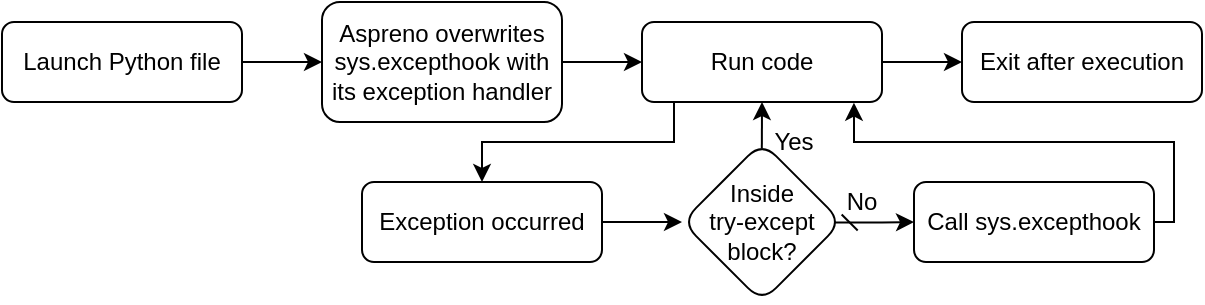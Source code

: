 <mxfile version="22.1.1" type="github" pages="2">
  <diagram id="C5RBs43oDa-KdzZeNtuy" name="Global representation">
    <mxGraphModel dx="819" dy="429" grid="1" gridSize="10" guides="1" tooltips="1" connect="1" arrows="1" fold="1" page="1" pageScale="1" pageWidth="827" pageHeight="1169" math="0" shadow="0">
      <root>
        <mxCell id="WIyWlLk6GJQsqaUBKTNV-0" />
        <mxCell id="WIyWlLk6GJQsqaUBKTNV-1" parent="WIyWlLk6GJQsqaUBKTNV-0" />
        <mxCell id="2v4OP23qexoj3YyM8K59-2" value="" style="edgeStyle=orthogonalEdgeStyle;rounded=0;orthogonalLoop=1;jettySize=auto;html=1;" parent="WIyWlLk6GJQsqaUBKTNV-1" source="2v4OP23qexoj3YyM8K59-0" target="2v4OP23qexoj3YyM8K59-1" edge="1">
          <mxGeometry relative="1" as="geometry" />
        </mxCell>
        <mxCell id="2v4OP23qexoj3YyM8K59-0" value="Launch Python file" style="rounded=1;whiteSpace=wrap;html=1;" parent="WIyWlLk6GJQsqaUBKTNV-1" vertex="1">
          <mxGeometry x="114" y="40" width="120" height="40" as="geometry" />
        </mxCell>
        <mxCell id="2v4OP23qexoj3YyM8K59-4" value="" style="edgeStyle=orthogonalEdgeStyle;rounded=0;orthogonalLoop=1;jettySize=auto;html=1;" parent="WIyWlLk6GJQsqaUBKTNV-1" source="2v4OP23qexoj3YyM8K59-1" target="2v4OP23qexoj3YyM8K59-3" edge="1">
          <mxGeometry relative="1" as="geometry" />
        </mxCell>
        <mxCell id="2v4OP23qexoj3YyM8K59-1" value="Aspreno overwrites sys.excepthook with its exception handler" style="whiteSpace=wrap;html=1;rounded=1;" parent="WIyWlLk6GJQsqaUBKTNV-1" vertex="1">
          <mxGeometry x="274" y="30" width="120" height="60" as="geometry" />
        </mxCell>
        <mxCell id="2v4OP23qexoj3YyM8K59-6" value="" style="edgeStyle=orthogonalEdgeStyle;rounded=0;orthogonalLoop=1;jettySize=auto;html=1;" parent="WIyWlLk6GJQsqaUBKTNV-1" source="2v4OP23qexoj3YyM8K59-3" target="2v4OP23qexoj3YyM8K59-5" edge="1">
          <mxGeometry relative="1" as="geometry" />
        </mxCell>
        <mxCell id="2v4OP23qexoj3YyM8K59-8" value="" style="edgeStyle=orthogonalEdgeStyle;rounded=0;orthogonalLoop=1;jettySize=auto;html=1;" parent="WIyWlLk6GJQsqaUBKTNV-1" source="2v4OP23qexoj3YyM8K59-3" target="2v4OP23qexoj3YyM8K59-7" edge="1">
          <mxGeometry relative="1" as="geometry">
            <Array as="points">
              <mxPoint x="450" y="100" />
              <mxPoint x="354" y="100" />
            </Array>
          </mxGeometry>
        </mxCell>
        <mxCell id="2v4OP23qexoj3YyM8K59-3" value="Run code" style="whiteSpace=wrap;html=1;rounded=1;" parent="WIyWlLk6GJQsqaUBKTNV-1" vertex="1">
          <mxGeometry x="434" y="40" width="120" height="40" as="geometry" />
        </mxCell>
        <mxCell id="2v4OP23qexoj3YyM8K59-5" value="Exit after execution" style="whiteSpace=wrap;html=1;rounded=1;" parent="WIyWlLk6GJQsqaUBKTNV-1" vertex="1">
          <mxGeometry x="594" y="40" width="120" height="40" as="geometry" />
        </mxCell>
        <mxCell id="2v4OP23qexoj3YyM8K59-10" value="" style="edgeStyle=orthogonalEdgeStyle;rounded=0;orthogonalLoop=1;jettySize=auto;html=1;" parent="WIyWlLk6GJQsqaUBKTNV-1" source="2v4OP23qexoj3YyM8K59-7" target="2v4OP23qexoj3YyM8K59-9" edge="1">
          <mxGeometry relative="1" as="geometry" />
        </mxCell>
        <mxCell id="2v4OP23qexoj3YyM8K59-7" value="Exception occurred" style="whiteSpace=wrap;html=1;rounded=1;" parent="WIyWlLk6GJQsqaUBKTNV-1" vertex="1">
          <mxGeometry x="294" y="120" width="120" height="40" as="geometry" />
        </mxCell>
        <mxCell id="2v4OP23qexoj3YyM8K59-11" value="" style="edgeStyle=orthogonalEdgeStyle;rounded=0;orthogonalLoop=1;jettySize=auto;html=1;exitX=0.499;exitY=0.037;exitDx=0;exitDy=0;exitPerimeter=0;entryX=0.5;entryY=1;entryDx=0;entryDy=0;" parent="WIyWlLk6GJQsqaUBKTNV-1" source="2v4OP23qexoj3YyM8K59-9" target="2v4OP23qexoj3YyM8K59-3" edge="1">
          <mxGeometry relative="1" as="geometry" />
        </mxCell>
        <mxCell id="2v4OP23qexoj3YyM8K59-13" value="" style="edgeStyle=orthogonalEdgeStyle;rounded=0;orthogonalLoop=1;jettySize=auto;html=1;exitX=0.948;exitY=0.503;exitDx=0;exitDy=0;exitPerimeter=0;entryX=0;entryY=0.5;entryDx=0;entryDy=0;startArrow=dash;startFill=0;" parent="WIyWlLk6GJQsqaUBKTNV-1" source="2v4OP23qexoj3YyM8K59-9" target="2v4OP23qexoj3YyM8K59-12" edge="1">
          <mxGeometry relative="1" as="geometry" />
        </mxCell>
        <mxCell id="2v4OP23qexoj3YyM8K59-9" value="Inside&lt;br&gt;try-except&lt;br&gt;block?" style="rhombus;whiteSpace=wrap;html=1;rounded=1;" parent="WIyWlLk6GJQsqaUBKTNV-1" vertex="1">
          <mxGeometry x="454" y="100" width="80" height="80" as="geometry" />
        </mxCell>
        <mxCell id="2v4OP23qexoj3YyM8K59-14" style="edgeStyle=orthogonalEdgeStyle;rounded=0;orthogonalLoop=1;jettySize=auto;html=1;entryX=0.883;entryY=1.009;entryDx=0;entryDy=0;entryPerimeter=0;" parent="WIyWlLk6GJQsqaUBKTNV-1" source="2v4OP23qexoj3YyM8K59-12" target="2v4OP23qexoj3YyM8K59-3" edge="1">
          <mxGeometry relative="1" as="geometry">
            <mxPoint x="540" y="90" as="targetPoint" />
            <Array as="points">
              <mxPoint x="700" y="140" />
              <mxPoint x="700" y="100" />
              <mxPoint x="540" y="100" />
              <mxPoint x="540" y="90" />
            </Array>
          </mxGeometry>
        </mxCell>
        <mxCell id="2v4OP23qexoj3YyM8K59-12" value="Call sys.excepthook" style="whiteSpace=wrap;html=1;rounded=1;" parent="WIyWlLk6GJQsqaUBKTNV-1" vertex="1">
          <mxGeometry x="570" y="120" width="120" height="40" as="geometry" />
        </mxCell>
        <mxCell id="KZzW__579LA5IqhHgap6-0" value="Yes" style="text;html=1;strokeColor=none;fillColor=none;align=center;verticalAlign=middle;whiteSpace=wrap;rounded=0;" parent="WIyWlLk6GJQsqaUBKTNV-1" vertex="1">
          <mxGeometry x="500" y="90" width="20" height="20" as="geometry" />
        </mxCell>
        <mxCell id="KZzW__579LA5IqhHgap6-1" value="No" style="text;html=1;strokeColor=none;fillColor=none;align=center;verticalAlign=middle;whiteSpace=wrap;rounded=0;" parent="WIyWlLk6GJQsqaUBKTNV-1" vertex="1">
          <mxGeometry x="534" y="120" width="20" height="20" as="geometry" />
        </mxCell>
      </root>
    </mxGraphModel>
  </diagram>
  <diagram id="8pERZ5ED3qdYwyLBx84D" name="Aspreno&#39;s global handler">
    <mxGraphModel dx="819" dy="429" grid="1" gridSize="10" guides="1" tooltips="1" connect="1" arrows="1" fold="1" page="1" pageScale="1" pageWidth="827" pageHeight="1169" math="0" shadow="0">
      <root>
        <mxCell id="0" />
        <mxCell id="1" parent="0" />
        <mxCell id="wAjjo3Aw0Xu7d6dgSzAi-3" value="" style="edgeStyle=orthogonalEdgeStyle;rounded=0;orthogonalLoop=1;jettySize=auto;html=1;entryX=0.5;entryY=0;entryDx=0;entryDy=0;exitX=0.5;exitY=1;exitDx=0;exitDy=0;" parent="1" source="wAjjo3Aw0Xu7d6dgSzAi-1" target="wAjjo3Aw0Xu7d6dgSzAi-2" edge="1">
          <mxGeometry relative="1" as="geometry" />
        </mxCell>
        <mxCell id="wAjjo3Aw0Xu7d6dgSzAi-1" value="Call sys.excepthook" style="rounded=1;whiteSpace=wrap;html=1;" parent="1" vertex="1">
          <mxGeometry x="354" y="30" width="120" height="40" as="geometry" />
        </mxCell>
        <mxCell id="wAjjo3Aw0Xu7d6dgSzAi-7" value="" style="edgeStyle=orthogonalEdgeStyle;rounded=0;orthogonalLoop=1;jettySize=auto;html=1;entryX=0.499;entryY=0.042;entryDx=0;entryDy=0;entryPerimeter=0;exitX=0.5;exitY=1;exitDx=0;exitDy=0;" parent="1" source="wAjjo3Aw0Xu7d6dgSzAi-2" target="wAjjo3Aw0Xu7d6dgSzAi-6" edge="1">
          <mxGeometry relative="1" as="geometry" />
        </mxCell>
        <mxCell id="wAjjo3Aw0Xu7d6dgSzAi-2" value="Aspreno&#39;s exception handler obtain info about the exception" style="whiteSpace=wrap;html=1;rounded=1;" parent="1" vertex="1">
          <mxGeometry x="351" y="110" width="126" height="50" as="geometry" />
        </mxCell>
        <mxCell id="wAjjo3Aw0Xu7d6dgSzAi-9" value="" style="edgeStyle=orthogonalEdgeStyle;rounded=0;orthogonalLoop=1;jettySize=auto;html=1;entryX=0.496;entryY=-0.002;entryDx=0;entryDy=0;entryPerimeter=0;exitX=0.498;exitY=0.964;exitDx=0;exitDy=0;exitPerimeter=0;startArrow=dash;startFill=0;" parent="1" source="wAjjo3Aw0Xu7d6dgSzAi-6" target="wAjjo3Aw0Xu7d6dgSzAi-8" edge="1">
          <mxGeometry relative="1" as="geometry">
            <mxPoint x="420" y="310" as="sourcePoint" />
            <mxPoint x="410" y="330" as="targetPoint" />
            <Array as="points" />
          </mxGeometry>
        </mxCell>
        <mxCell id="wAjjo3Aw0Xu7d6dgSzAi-11" value="" style="edgeStyle=orthogonalEdgeStyle;rounded=0;orthogonalLoop=1;jettySize=auto;html=1;exitX=0.964;exitY=0.501;exitDx=0;exitDy=0;exitPerimeter=0;entryX=0;entryY=0.5;entryDx=0;entryDy=0;" parent="1" source="wAjjo3Aw0Xu7d6dgSzAi-6" target="wAjjo3Aw0Xu7d6dgSzAi-10" edge="1">
          <mxGeometry relative="1" as="geometry" />
        </mxCell>
        <mxCell id="wAjjo3Aw0Xu7d6dgSzAi-6" value="Ignore exception?" style="rhombus;whiteSpace=wrap;html=1;rounded=1;" parent="1" vertex="1">
          <mxGeometry x="374" y="200" width="80" height="80" as="geometry" />
        </mxCell>
        <mxCell id="wAjjo3Aw0Xu7d6dgSzAi-8" value="Call handle" style="whiteSpace=wrap;html=1;rounded=1;" parent="1" vertex="1">
          <mxGeometry x="354" y="320" width="120" height="50" as="geometry" />
        </mxCell>
        <mxCell id="wAjjo3Aw0Xu7d6dgSzAi-10" value="Resume code" style="whiteSpace=wrap;html=1;rounded=1;" parent="1" vertex="1">
          <mxGeometry x="480" y="220" width="120" height="40" as="geometry" />
        </mxCell>
        <mxCell id="wAjjo3Aw0Xu7d6dgSzAi-12" value="Yes" style="text;html=1;strokeColor=none;fillColor=none;align=center;verticalAlign=middle;whiteSpace=wrap;rounded=0;" parent="1" vertex="1">
          <mxGeometry x="450" y="240" width="20" height="20" as="geometry" />
        </mxCell>
        <mxCell id="wAjjo3Aw0Xu7d6dgSzAi-13" value="No" style="text;html=1;strokeColor=none;fillColor=none;align=center;verticalAlign=middle;whiteSpace=wrap;rounded=0;" parent="1" vertex="1">
          <mxGeometry x="420" y="270" width="20" height="20" as="geometry" />
        </mxCell>
      </root>
    </mxGraphModel>
  </diagram>
</mxfile>
